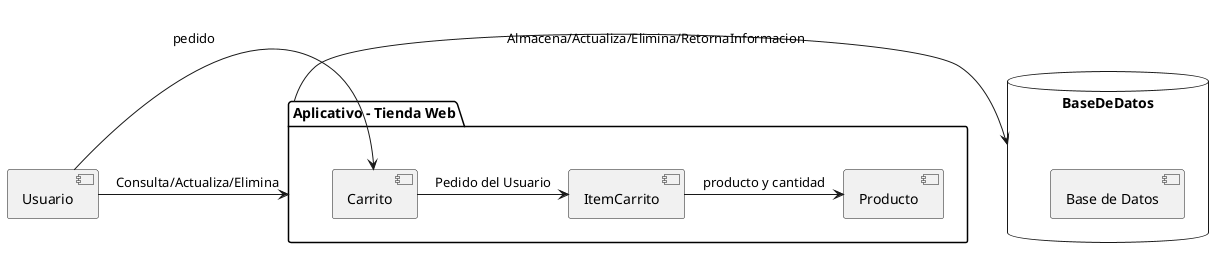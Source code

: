 @startuml tienda-web

[Usuario] as usuario

package "Aplicativo - Tienda Web" as tienda_web {

    [Producto] as producto
    [Carrito] as carrito 
    [ItemCarrito] as itemCarrito 

}

database BaseDeDatos as db {
    [Base de Datos]
}

usuario -> tienda_web : Consulta/Actualiza/Elimina

usuario -> carrito : pedido

carrito -> itemCarrito : Pedido del Usuario
itemCarrito -> producto : producto y cantidad


tienda_web -> db : Almacena/Actualiza/Elimina/RetornaInformacion


@enduml
